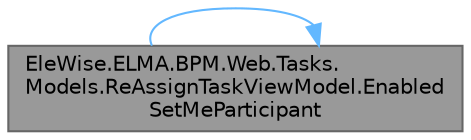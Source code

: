 digraph "EleWise.ELMA.BPM.Web.Tasks.Models.ReAssignTaskViewModel.EnabledSetMeParticipant"
{
 // LATEX_PDF_SIZE
  bgcolor="transparent";
  edge [fontname=Helvetica,fontsize=10,labelfontname=Helvetica,labelfontsize=10];
  node [fontname=Helvetica,fontsize=10,shape=box,height=0.2,width=0.4];
  rankdir="LR";
  Node1 [id="Node000001",label="EleWise.ELMA.BPM.Web.Tasks.\lModels.ReAssignTaskViewModel.Enabled\lSetMeParticipant",height=0.2,width=0.4,color="gray40", fillcolor="grey60", style="filled", fontcolor="black",tooltip="Разрешить устанавливать себя исполнителем."];
  Node1 -> Node1 [id="edge1_Node000001_Node000001",color="steelblue1",style="solid",tooltip=" "];
}
